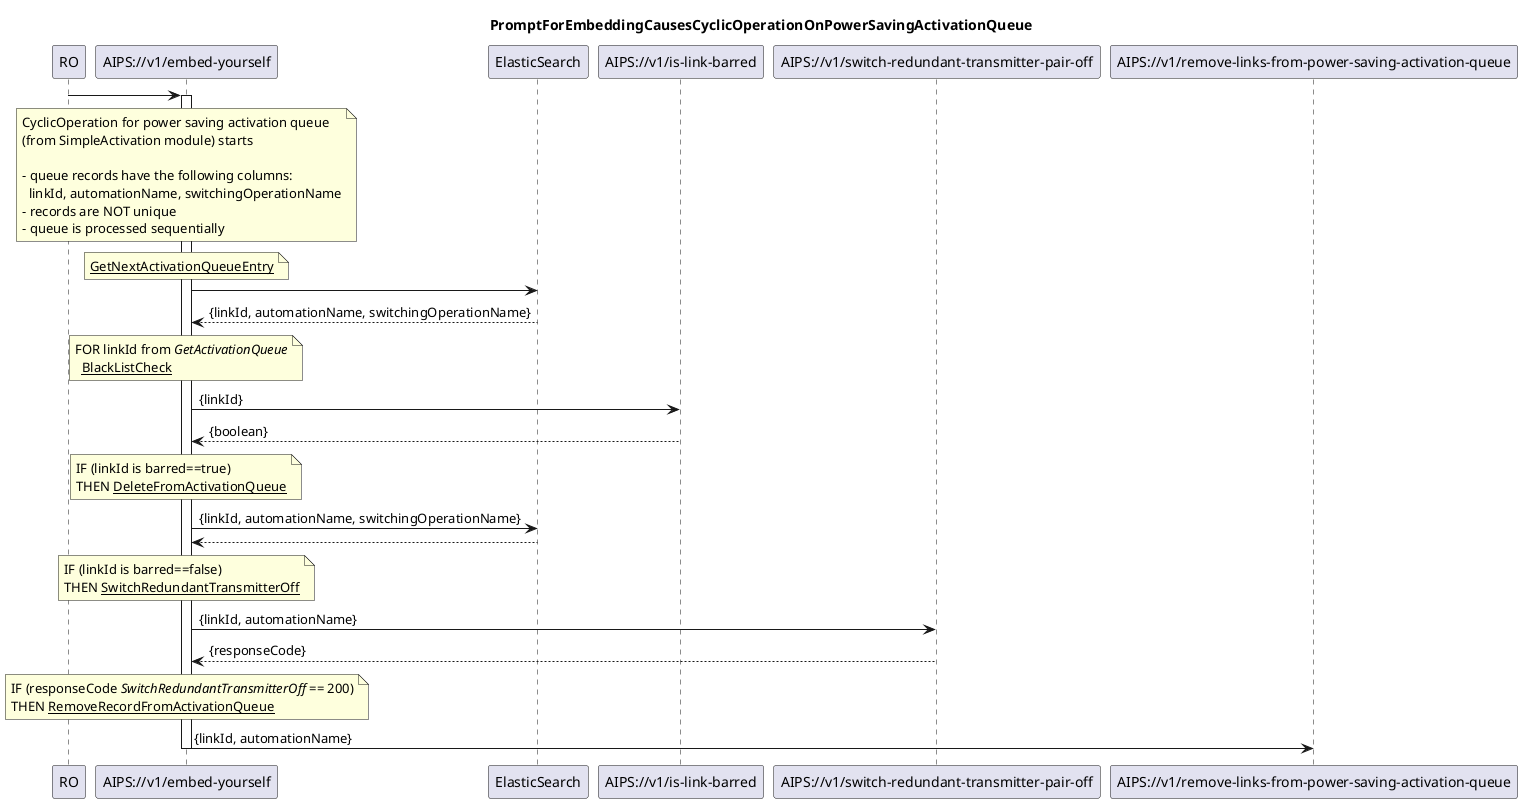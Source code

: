 @startuml 4xx_cyclicOperationOnPowerSavingActivationQueue
skinparam responseMessageBelowArrow true

title
PromptForEmbeddingCausesCyclicOperationOnPowerSavingActivationQueue
end title

participant "RO" as ro
participant "AIPS://v1/embed-yourself" as embedYourself
participant "ElasticSearch" as es
participant "AIPS://v1/is-link-barred" as isLinkBarred
participant "AIPS://v1/switch-redundant-transmitter-pair-off" as redundantTransmittersOff
participant "AIPS://v1/remove-links-from-power-saving-activation-queue" as removeFromQueue

ro -> embedYourself
activate embedYourself

'cyclic operation starts
note over embedYourself
  CyclicOperation for power saving activation queue
  (from SimpleActivation module) starts

  - queue records have the following columns:
    linkId, automationName, switchingOperationName
  - records are NOT unique
  - queue is processed sequentially
end note

'get activationQueue
note over embedYourself
  <u>GetNextActivationQueueEntry</u>
end note
embedYourself -> es
es --> embedYourself: {linkId, automationName, switchingOperationName}

'iterate over queue
note over embedYourself
  FOR linkId from <i>GetActivationQueue</i>
    <u>BlackListCheck</u>
end note
embedYourself -> isLinkBarred: {linkId}
isLinkBarred --> embedYourself: {boolean}

'if link is on blackList remove entry from queue, automationName irrelevant here
note over embedYourself
  IF (linkId is barred==true)
  THEN <u>DeleteFromActivationQueue</u>
end note
embedYourself -> es: {linkId, automationName, switchingOperationName}
es --> embedYourself

'if link is not in blackList
note over embedYourself
  IF (linkId is barred==false)
  THEN <u>SwitchRedundantTransmitterOff</u>
end note
embedYourself -> redundantTransmittersOff: {linkId, automationName}
redundantTransmittersOff --> embedYourself: {responseCode}

'remove record from queue (no retries)
note over embedYourself
  IF (responseCode <i>SwitchRedundantTransmitterOff</i> == 200)
  THEN <u>RemoveRecordFromActivationQueue</u>
end note
embedYourself -> removeFromQueue: {linkId, automationName}

deactivate embedYourself

@enduml